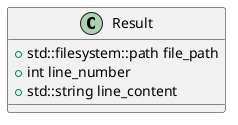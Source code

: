 @startuml

class Result {
    +std::filesystem::path file_path
    +int line_number
    +std::string line_content
}

@enduml